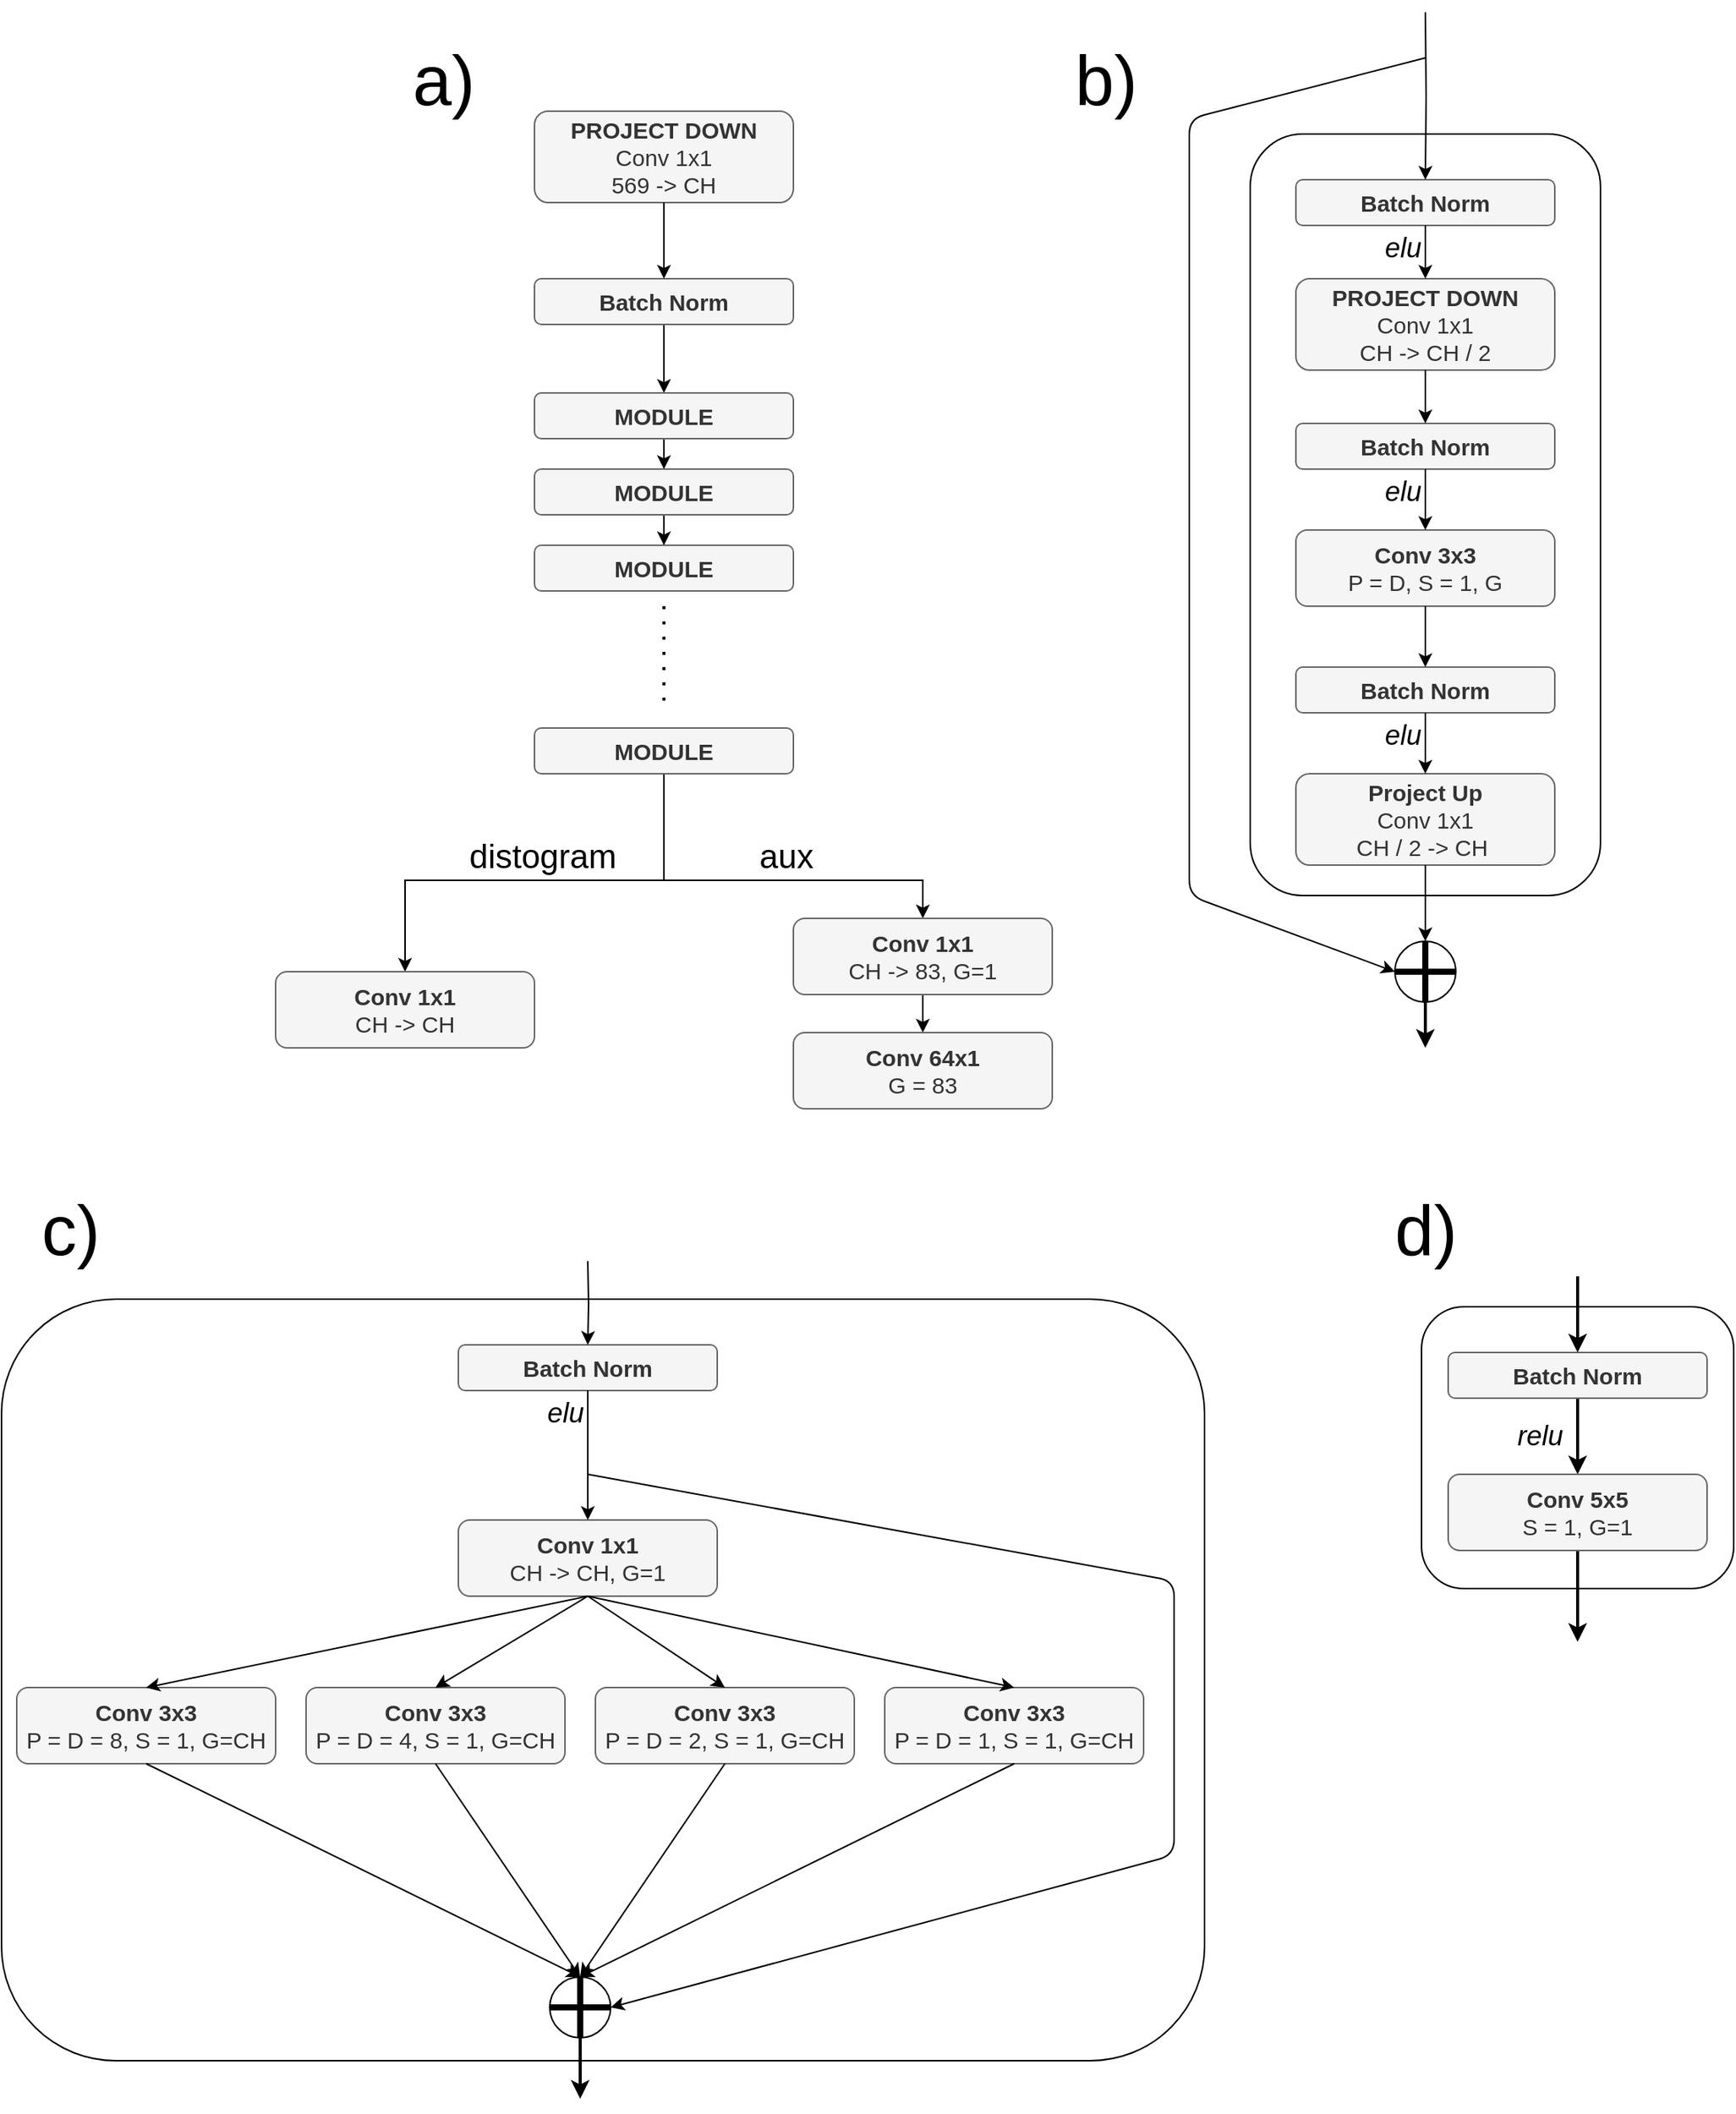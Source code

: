 <mxfile version="13.1.3" type="device"><diagram id="Dij9-x-Gpl9rRjqAEjoa" name="Page-1"><mxGraphModel dx="2763" dy="1016" grid="1" gridSize="10" guides="1" tooltips="1" connect="1" arrows="1" fold="1" page="1" pageScale="1" pageWidth="850" pageHeight="1100" math="1" shadow="0"><root><mxCell id="0"/><mxCell id="1" parent="0"/><mxCell id="HgZgtMXTi5sEFapmBQVv-112" value="" style="rounded=1;whiteSpace=wrap;html=1;shadow=0;glass=0;comic=0;gradientColor=none;fontSize=46;" parent="1" vertex="1"><mxGeometry x="662.5" y="880" width="205" height="185" as="geometry"/></mxCell><mxCell id="HgZgtMXTi5sEFapmBQVv-118" value="" style="edgeStyle=orthogonalEdgeStyle;rounded=0;orthogonalLoop=1;jettySize=auto;html=1;startArrow=none;startFill=0;endArrow=classic;endFill=1;strokeWidth=2;fontSize=46;" parent="1" source="HgZgtMXTi5sEFapmBQVv-32" edge="1"><mxGeometry relative="1" as="geometry"><mxPoint x="665" y="710" as="targetPoint"/></mxGeometry></mxCell><mxCell id="HgZgtMXTi5sEFapmBQVv-32" value="" style="ellipse;whiteSpace=wrap;html=1;aspect=fixed;fontSize=15;rotation=-180;" parent="1" vertex="1"><mxGeometry x="645" y="640" width="40" height="40" as="geometry"/></mxCell><mxCell id="HgZgtMXTi5sEFapmBQVv-33" value="" style="endArrow=none;html=1;strokeWidth=4;fontSize=15;entryX=0.5;entryY=0;entryDx=0;entryDy=0;exitX=0.5;exitY=1;exitDx=0;exitDy=0;" parent="1" source="HgZgtMXTi5sEFapmBQVv-32" target="HgZgtMXTi5sEFapmBQVv-32" edge="1"><mxGeometry width="50" height="50" relative="1" as="geometry"><mxPoint x="570" y="410" as="sourcePoint"/><mxPoint x="520" y="460" as="targetPoint"/></mxGeometry></mxCell><mxCell id="HgZgtMXTi5sEFapmBQVv-34" value="" style="endArrow=none;html=1;strokeWidth=4;fontSize=15;entryX=0;entryY=0.5;entryDx=0;entryDy=0;exitX=1;exitY=0.5;exitDx=0;exitDy=0;" parent="1" source="HgZgtMXTi5sEFapmBQVv-32" target="HgZgtMXTi5sEFapmBQVv-32" edge="1"><mxGeometry width="50" height="50" relative="1" as="geometry"><mxPoint x="560" y="560" as="sourcePoint"/><mxPoint x="510" y="610" as="targetPoint"/></mxGeometry></mxCell><mxCell id="HgZgtMXTi5sEFapmBQVv-30" value="" style="rounded=1;whiteSpace=wrap;html=1;fontSize=15;rotation=-180;" parent="1" vertex="1"><mxGeometry x="550" y="110" width="230" height="500" as="geometry"/></mxCell><mxCell id="HgZgtMXTi5sEFapmBQVv-4" value="&lt;b&gt;Batch Norm&lt;/b&gt;" style="rounded=1;whiteSpace=wrap;html=1;fontSize=15;fillColor=#f5f5f5;strokeColor=#666666;fontColor=#333333;rotation=0;direction=east;" parent="1" vertex="1"><mxGeometry x="580" y="140" width="170" height="30" as="geometry"/></mxCell><mxCell id="HgZgtMXTi5sEFapmBQVv-5" value="&lt;b&gt;PROJECT DOWN&lt;/b&gt;&lt;br&gt;Conv 1x1&lt;br&gt;CH -&amp;gt; CH / 2" style="rounded=1;whiteSpace=wrap;html=1;fontSize=15;fillColor=#f5f5f5;strokeColor=#666666;fontColor=#333333;rotation=0;" parent="1" vertex="1"><mxGeometry x="580" y="205" width="170" height="60" as="geometry"/></mxCell><mxCell id="HgZgtMXTi5sEFapmBQVv-6" value="" style="edgeStyle=orthogonalEdgeStyle;rounded=0;orthogonalLoop=1;jettySize=auto;html=1;fontSize=25;" parent="1" source="HgZgtMXTi5sEFapmBQVv-4" target="HgZgtMXTi5sEFapmBQVv-5" edge="1"><mxGeometry relative="1" as="geometry"/></mxCell><mxCell id="HgZgtMXTi5sEFapmBQVv-9" value="&lt;b&gt;Conv 3x3&lt;/b&gt;&lt;br&gt;P = D, S = 1, G" style="rounded=1;whiteSpace=wrap;html=1;fontSize=15;fillColor=#f5f5f5;strokeColor=#666666;fontColor=#333333;rotation=0;" parent="1" vertex="1"><mxGeometry x="580" y="370" width="170" height="50" as="geometry"/></mxCell><mxCell id="HgZgtMXTi5sEFapmBQVv-13" value="&lt;b&gt;Project Up&lt;/b&gt;&lt;br&gt;Conv 1x1&lt;br&gt;CH / 2 -&amp;gt; CH&amp;nbsp;" style="rounded=1;whiteSpace=wrap;html=1;fontSize=15;fillColor=#f5f5f5;strokeColor=#666666;fontColor=#333333;rotation=0;" parent="1" vertex="1"><mxGeometry x="580" y="530" width="170" height="60" as="geometry"/></mxCell><mxCell id="HgZgtMXTi5sEFapmBQVv-20" value="&lt;i&gt;elu&lt;/i&gt;" style="text;html=1;align=center;verticalAlign=middle;resizable=0;points=[];autosize=1;fontSize=18;rotation=0;" parent="1" vertex="1"><mxGeometry x="630" y="170" width="40" height="30" as="geometry"/></mxCell><mxCell id="HgZgtMXTi5sEFapmBQVv-21" value="&lt;i&gt;elu&lt;/i&gt;" style="text;html=1;align=center;verticalAlign=middle;resizable=0;points=[];autosize=1;fontSize=18;rotation=0;" parent="1" vertex="1"><mxGeometry x="630" y="330" width="40" height="30" as="geometry"/></mxCell><mxCell id="HgZgtMXTi5sEFapmBQVv-22" value="&lt;i&gt;elu&lt;/i&gt;" style="text;html=1;align=center;verticalAlign=middle;resizable=0;points=[];autosize=1;fontSize=18;rotation=0;" parent="1" vertex="1"><mxGeometry x="630" y="490" width="40" height="30" as="geometry"/></mxCell><mxCell id="HgZgtMXTi5sEFapmBQVv-23" value="&lt;b&gt;Batch Norm&lt;/b&gt;" style="rounded=1;whiteSpace=wrap;html=1;fontSize=15;comic=0;shadow=0;glass=0;fillColor=#f5f5f5;strokeColor=#666666;fontColor=#333333;rotation=0;" parent="1" vertex="1"><mxGeometry x="580" y="300" width="170" height="30" as="geometry"/></mxCell><mxCell id="HgZgtMXTi5sEFapmBQVv-8" value="" style="edgeStyle=orthogonalEdgeStyle;rounded=0;orthogonalLoop=1;jettySize=auto;html=1;fontSize=25;entryX=0.5;entryY=0;entryDx=0;entryDy=0;" parent="1" source="HgZgtMXTi5sEFapmBQVv-5" target="HgZgtMXTi5sEFapmBQVv-23" edge="1"><mxGeometry relative="1" as="geometry"><mxPoint x="665" y="300" as="targetPoint"/></mxGeometry></mxCell><mxCell id="HgZgtMXTi5sEFapmBQVv-10" value="" style="edgeStyle=orthogonalEdgeStyle;rounded=0;orthogonalLoop=1;jettySize=auto;html=1;fontSize=25;exitX=0.5;exitY=1;exitDx=0;exitDy=0;" parent="1" source="HgZgtMXTi5sEFapmBQVv-23" target="HgZgtMXTi5sEFapmBQVv-9" edge="1"><mxGeometry relative="1" as="geometry"><mxPoint x="665" y="350" as="sourcePoint"/></mxGeometry></mxCell><mxCell id="HgZgtMXTi5sEFapmBQVv-24" value="&lt;b&gt;Batch Norm&lt;/b&gt;" style="rounded=1;whiteSpace=wrap;html=1;fontSize=15;fillColor=#f5f5f5;strokeColor=#666666;fontColor=#333333;rotation=0;" parent="1" vertex="1"><mxGeometry x="580" y="460" width="170" height="30" as="geometry"/></mxCell><mxCell id="HgZgtMXTi5sEFapmBQVv-12" value="" style="edgeStyle=orthogonalEdgeStyle;rounded=0;orthogonalLoop=1;jettySize=auto;html=1;fontSize=25;entryX=0.5;entryY=0;entryDx=0;entryDy=0;" parent="1" source="HgZgtMXTi5sEFapmBQVv-9" target="HgZgtMXTi5sEFapmBQVv-24" edge="1"><mxGeometry relative="1" as="geometry"><mxPoint x="665" y="480" as="targetPoint"/></mxGeometry></mxCell><mxCell id="HgZgtMXTi5sEFapmBQVv-14" value="" style="edgeStyle=orthogonalEdgeStyle;rounded=0;orthogonalLoop=1;jettySize=auto;html=1;fontSize=25;exitX=0.5;exitY=1;exitDx=0;exitDy=0;" parent="1" source="HgZgtMXTi5sEFapmBQVv-24" target="HgZgtMXTi5sEFapmBQVv-13" edge="1"><mxGeometry relative="1" as="geometry"><mxPoint x="665" y="530" as="sourcePoint"/></mxGeometry></mxCell><mxCell id="HgZgtMXTi5sEFapmBQVv-27" value="" style="edgeStyle=orthogonalEdgeStyle;rounded=0;orthogonalLoop=1;jettySize=auto;html=1;fontSize=25;exitX=0.5;exitY=1;exitDx=0;exitDy=0;" parent="1" source="HgZgtMXTi5sEFapmBQVv-13" edge="1"><mxGeometry relative="1" as="geometry"><mxPoint x="655" y="410" as="sourcePoint"/><mxPoint x="665" y="640" as="targetPoint"/></mxGeometry></mxCell><mxCell id="HgZgtMXTi5sEFapmBQVv-29" value="" style="edgeStyle=orthogonalEdgeStyle;rounded=0;orthogonalLoop=1;jettySize=auto;html=1;fontSize=25;entryX=0.5;entryY=0;entryDx=0;entryDy=0;" parent="1" target="HgZgtMXTi5sEFapmBQVv-4" edge="1"><mxGeometry relative="1" as="geometry"><mxPoint x="665" y="30" as="sourcePoint"/><mxPoint x="655" y="200" as="targetPoint"/></mxGeometry></mxCell><mxCell id="HgZgtMXTi5sEFapmBQVv-31" value="" style="endArrow=classic;html=1;strokeWidth=1;fontSize=15;entryX=1;entryY=0.5;entryDx=0;entryDy=0;" parent="1" target="HgZgtMXTi5sEFapmBQVv-32" edge="1"><mxGeometry width="50" height="50" relative="1" as="geometry"><mxPoint x="665" y="60" as="sourcePoint"/><mxPoint x="660" y="640" as="targetPoint"/><Array as="points"><mxPoint x="510" y="100"/><mxPoint x="510" y="610"/></Array></mxGeometry></mxCell><mxCell id="HgZgtMXTi5sEFapmBQVv-67" value="" style="rounded=1;whiteSpace=wrap;html=1;fontSize=15;rotation=-180;" parent="1" vertex="1"><mxGeometry x="-270" y="875" width="790" height="500" as="geometry"/></mxCell><mxCell id="HgZgtMXTi5sEFapmBQVv-37" value="&lt;b&gt;Batch Norm&lt;/b&gt;" style="rounded=1;whiteSpace=wrap;html=1;fontSize=15;fillColor=#f5f5f5;strokeColor=#666666;fontColor=#333333;rotation=0;" parent="1" vertex="1"><mxGeometry x="30" y="905" width="170" height="30" as="geometry"/></mxCell><mxCell id="HgZgtMXTi5sEFapmBQVv-38" value="&lt;b&gt;Conv 1x1&lt;/b&gt;&lt;br&gt;CH -&amp;gt; CH, G=1" style="rounded=1;whiteSpace=wrap;html=1;fontSize=15;fillColor=#f5f5f5;strokeColor=#666666;fontColor=#333333;rotation=0;" parent="1" vertex="1"><mxGeometry x="30" y="1020" width="170" height="50" as="geometry"/></mxCell><mxCell id="HgZgtMXTi5sEFapmBQVv-44" value="" style="edgeStyle=orthogonalEdgeStyle;rounded=0;orthogonalLoop=1;jettySize=auto;html=1;startArrow=none;startFill=0;endArrow=classic;endFill=1;strokeWidth=1;fontSize=15;" parent="1" source="HgZgtMXTi5sEFapmBQVv-37" target="HgZgtMXTi5sEFapmBQVv-38" edge="1"><mxGeometry relative="1" as="geometry"/></mxCell><mxCell id="HgZgtMXTi5sEFapmBQVv-39" value="&lt;b&gt;Conv 3x3&lt;/b&gt;&lt;br&gt;P = D = 1, S = 1, G=CH" style="rounded=1;whiteSpace=wrap;html=1;fontSize=15;fillColor=#f5f5f5;strokeColor=#666666;fontColor=#333333;rotation=0;" parent="1" vertex="1"><mxGeometry x="310" y="1130" width="170" height="50" as="geometry"/></mxCell><mxCell id="HgZgtMXTi5sEFapmBQVv-41" value="&lt;b&gt;Conv 3x3&lt;/b&gt;&lt;br&gt;P = D = 2, S = 1, G=CH" style="rounded=1;whiteSpace=wrap;html=1;fontSize=15;fillColor=#f5f5f5;strokeColor=#666666;fontColor=#333333;rotation=0;" parent="1" vertex="1"><mxGeometry x="120" y="1130" width="170" height="50" as="geometry"/></mxCell><mxCell id="HgZgtMXTi5sEFapmBQVv-42" value="&lt;b&gt;Conv 3x3&lt;/b&gt;&lt;br&gt;P = D = 4, S = 1, G=CH" style="rounded=1;whiteSpace=wrap;html=1;fontSize=15;fillColor=#f5f5f5;strokeColor=#666666;fontColor=#333333;rotation=0;" parent="1" vertex="1"><mxGeometry x="-70" y="1130" width="170" height="50" as="geometry"/></mxCell><mxCell id="HgZgtMXTi5sEFapmBQVv-43" value="&lt;b&gt;Conv 3x3&lt;/b&gt;&lt;br&gt;P = D = 8, S = 1, G=CH" style="rounded=1;whiteSpace=wrap;html=1;fontSize=15;fillColor=#f5f5f5;strokeColor=#666666;fontColor=#333333;rotation=0;" parent="1" vertex="1"><mxGeometry x="-260" y="1130" width="170" height="50" as="geometry"/></mxCell><mxCell id="HgZgtMXTi5sEFapmBQVv-52" value="&lt;i&gt;elu&lt;/i&gt;" style="text;html=1;align=center;verticalAlign=middle;resizable=0;points=[];autosize=1;fontSize=18;rotation=0;" parent="1" vertex="1"><mxGeometry x="80" y="935" width="40" height="30" as="geometry"/></mxCell><mxCell id="HgZgtMXTi5sEFapmBQVv-53" value="" style="edgeStyle=orthogonalEdgeStyle;rounded=0;orthogonalLoop=1;jettySize=auto;html=1;fontSize=25;entryX=0.5;entryY=0;entryDx=0;entryDy=0;" parent="1" target="HgZgtMXTi5sEFapmBQVv-37" edge="1"><mxGeometry relative="1" as="geometry"><mxPoint x="115" y="850" as="sourcePoint"/><mxPoint x="745" y="950" as="targetPoint"/></mxGeometry></mxCell><mxCell id="HgZgtMXTi5sEFapmBQVv-116" value="" style="edgeStyle=orthogonalEdgeStyle;rounded=0;orthogonalLoop=1;jettySize=auto;html=1;startArrow=none;startFill=0;endArrow=classic;endFill=1;strokeWidth=2;fontSize=46;" parent="1" source="HgZgtMXTi5sEFapmBQVv-62" edge="1"><mxGeometry relative="1" as="geometry"><mxPoint x="110" y="1400" as="targetPoint"/></mxGeometry></mxCell><mxCell id="HgZgtMXTi5sEFapmBQVv-62" value="" style="ellipse;whiteSpace=wrap;html=1;aspect=fixed;fontSize=15;rotation=-180;" parent="1" vertex="1"><mxGeometry x="90" y="1320" width="40" height="40" as="geometry"/></mxCell><mxCell id="HgZgtMXTi5sEFapmBQVv-63" value="" style="endArrow=none;html=1;strokeWidth=4;fontSize=15;entryX=0.5;entryY=0;entryDx=0;entryDy=0;exitX=0.5;exitY=1;exitDx=0;exitDy=0;" parent="1" source="HgZgtMXTi5sEFapmBQVv-62" target="HgZgtMXTi5sEFapmBQVv-62" edge="1"><mxGeometry width="50" height="50" relative="1" as="geometry"><mxPoint x="105" y="1170" as="sourcePoint"/><mxPoint x="55" y="1220" as="targetPoint"/></mxGeometry></mxCell><mxCell id="HgZgtMXTi5sEFapmBQVv-64" value="" style="endArrow=none;html=1;strokeWidth=4;fontSize=15;entryX=0;entryY=0.5;entryDx=0;entryDy=0;exitX=1;exitY=0.5;exitDx=0;exitDy=0;" parent="1" source="HgZgtMXTi5sEFapmBQVv-62" target="HgZgtMXTi5sEFapmBQVv-62" edge="1"><mxGeometry width="50" height="50" relative="1" as="geometry"><mxPoint x="95" y="1320" as="sourcePoint"/><mxPoint x="45" y="1370" as="targetPoint"/></mxGeometry></mxCell><mxCell id="HgZgtMXTi5sEFapmBQVv-68" value="" style="endArrow=classic;html=1;strokeWidth=1;fontSize=15;" parent="1" edge="1"><mxGeometry width="50" height="50" relative="1" as="geometry"><mxPoint x="115" y="990" as="sourcePoint"/><mxPoint x="130" y="1340" as="targetPoint"/><Array as="points"><mxPoint x="500" y="1060"/><mxPoint x="500" y="1240"/></Array></mxGeometry></mxCell><mxCell id="HgZgtMXTi5sEFapmBQVv-74" value="&lt;b&gt;PROJECT DOWN&lt;/b&gt;&lt;br&gt;Conv 1x1&lt;br&gt;569 -&amp;gt; CH" style="rounded=1;whiteSpace=wrap;html=1;fontSize=15;fillColor=#f5f5f5;strokeColor=#666666;fontColor=#333333;rotation=0;" parent="1" vertex="1"><mxGeometry x="80" y="95" width="170" height="60" as="geometry"/></mxCell><mxCell id="HgZgtMXTi5sEFapmBQVv-77" value="" style="edgeStyle=orthogonalEdgeStyle;rounded=0;orthogonalLoop=1;jettySize=auto;html=1;startArrow=none;startFill=0;endArrow=classic;endFill=1;strokeWidth=1;fontSize=22;" parent="1" source="HgZgtMXTi5sEFapmBQVv-75" target="HgZgtMXTi5sEFapmBQVv-76" edge="1"><mxGeometry relative="1" as="geometry"/></mxCell><mxCell id="HgZgtMXTi5sEFapmBQVv-75" value="&lt;b&gt;Batch Norm&lt;/b&gt;" style="rounded=1;whiteSpace=wrap;html=1;fontSize=15;fillColor=#f5f5f5;strokeColor=#666666;fontColor=#333333;rotation=0;direction=east;" parent="1" vertex="1"><mxGeometry x="80" y="205" width="170" height="30" as="geometry"/></mxCell><mxCell id="HgZgtMXTi5sEFapmBQVv-85" value="" style="edgeStyle=orthogonalEdgeStyle;rounded=0;orthogonalLoop=1;jettySize=auto;html=1;startArrow=none;startFill=0;endArrow=classic;endFill=1;strokeWidth=1;fontSize=22;" parent="1" source="HgZgtMXTi5sEFapmBQVv-76" target="HgZgtMXTi5sEFapmBQVv-84" edge="1"><mxGeometry relative="1" as="geometry"/></mxCell><mxCell id="HgZgtMXTi5sEFapmBQVv-76" value="&lt;b&gt;MODULE&lt;/b&gt;" style="rounded=1;whiteSpace=wrap;html=1;fontSize=15;fillColor=#f5f5f5;strokeColor=#666666;fontColor=#333333;rotation=0;direction=east;" parent="1" vertex="1"><mxGeometry x="80" y="280" width="170" height="30" as="geometry"/></mxCell><mxCell id="HgZgtMXTi5sEFapmBQVv-87" value="" style="edgeStyle=orthogonalEdgeStyle;rounded=0;orthogonalLoop=1;jettySize=auto;html=1;startArrow=none;startFill=0;endArrow=classic;endFill=1;strokeWidth=1;fontSize=22;" parent="1" source="HgZgtMXTi5sEFapmBQVv-84" target="HgZgtMXTi5sEFapmBQVv-86" edge="1"><mxGeometry relative="1" as="geometry"/></mxCell><mxCell id="HgZgtMXTi5sEFapmBQVv-84" value="&lt;b&gt;MODULE&lt;/b&gt;" style="rounded=1;whiteSpace=wrap;html=1;fontSize=15;fillColor=#f5f5f5;strokeColor=#666666;fontColor=#333333;rotation=0;direction=east;" parent="1" vertex="1"><mxGeometry x="80" y="330" width="170" height="30" as="geometry"/></mxCell><mxCell id="HgZgtMXTi5sEFapmBQVv-90" value="" style="edgeStyle=orthogonalEdgeStyle;rounded=0;orthogonalLoop=1;jettySize=auto;html=1;startArrow=none;startFill=0;endArrow=none;endFill=0;strokeWidth=2;fontSize=22;dashed=1;dashPattern=1 4;" parent="1" edge="1"><mxGeometry relative="1" as="geometry"><mxPoint x="165" y="420" as="sourcePoint"/><mxPoint x="165" y="490" as="targetPoint"/></mxGeometry></mxCell><mxCell id="HgZgtMXTi5sEFapmBQVv-86" value="&lt;b&gt;MODULE&lt;/b&gt;" style="rounded=1;whiteSpace=wrap;html=1;fontSize=15;fillColor=#f5f5f5;strokeColor=#666666;fontColor=#333333;rotation=0;direction=east;" parent="1" vertex="1"><mxGeometry x="80" y="380" width="170" height="30" as="geometry"/></mxCell><mxCell id="HgZgtMXTi5sEFapmBQVv-83" value="" style="endArrow=classic;html=1;strokeWidth=1;fontSize=22;exitX=0.5;exitY=1;exitDx=0;exitDy=0;entryX=0.5;entryY=0;entryDx=0;entryDy=0;" parent="1" source="HgZgtMXTi5sEFapmBQVv-74" target="HgZgtMXTi5sEFapmBQVv-75" edge="1"><mxGeometry width="50" height="50" relative="1" as="geometry"><mxPoint x="130" y="330" as="sourcePoint"/><mxPoint x="180" y="280" as="targetPoint"/></mxGeometry></mxCell><mxCell id="HgZgtMXTi5sEFapmBQVv-93" value="" style="edgeStyle=orthogonalEdgeStyle;rounded=0;orthogonalLoop=1;jettySize=auto;html=1;startArrow=none;startFill=0;endArrow=classic;endFill=1;strokeWidth=1;fontSize=22;entryX=0.5;entryY=0;entryDx=0;entryDy=0;" parent="1" source="HgZgtMXTi5sEFapmBQVv-91" target="HgZgtMXTi5sEFapmBQVv-98" edge="1"><mxGeometry relative="1" as="geometry"><mxPoint x="-5" y="670" as="targetPoint"/><Array as="points"><mxPoint x="165" y="600"/><mxPoint x="-5" y="600"/></Array></mxGeometry></mxCell><mxCell id="HgZgtMXTi5sEFapmBQVv-95" value="" style="edgeStyle=orthogonalEdgeStyle;rounded=0;orthogonalLoop=1;jettySize=auto;html=1;startArrow=none;startFill=0;endArrow=classic;endFill=1;strokeWidth=1;fontSize=22;" parent="1" source="HgZgtMXTi5sEFapmBQVv-91" target="HgZgtMXTi5sEFapmBQVv-99" edge="1"><mxGeometry relative="1" as="geometry"><mxPoint x="335" y="670" as="targetPoint"/><Array as="points"><mxPoint x="165" y="600"/><mxPoint x="335" y="600"/></Array></mxGeometry></mxCell><mxCell id="HgZgtMXTi5sEFapmBQVv-91" value="&lt;b&gt;MODULE&lt;/b&gt;" style="rounded=1;whiteSpace=wrap;html=1;fontSize=15;fillColor=#f5f5f5;strokeColor=#666666;fontColor=#333333;rotation=0;direction=east;" parent="1" vertex="1"><mxGeometry x="80" y="500" width="170" height="30" as="geometry"/></mxCell><mxCell id="HgZgtMXTi5sEFapmBQVv-96" value="distogram" style="text;html=1;align=center;verticalAlign=middle;resizable=0;points=[];autosize=1;fontSize=22;" parent="1" vertex="1"><mxGeometry x="30" y="570" width="110" height="30" as="geometry"/></mxCell><mxCell id="HgZgtMXTi5sEFapmBQVv-97" value="aux" style="text;html=1;align=center;verticalAlign=middle;resizable=0;points=[];autosize=1;fontSize=22;" parent="1" vertex="1"><mxGeometry x="220" y="570" width="50" height="30" as="geometry"/></mxCell><mxCell id="HgZgtMXTi5sEFapmBQVv-98" value="&lt;b&gt;Conv 1x1&lt;/b&gt;&lt;br&gt;CH -&amp;gt; CH" style="rounded=1;whiteSpace=wrap;html=1;fontSize=15;fillColor=#f5f5f5;strokeColor=#666666;fontColor=#333333;rotation=0;" parent="1" vertex="1"><mxGeometry x="-90" y="660" width="170" height="50" as="geometry"/></mxCell><mxCell id="HgZgtMXTi5sEFapmBQVv-101" value="" style="edgeStyle=orthogonalEdgeStyle;rounded=0;orthogonalLoop=1;jettySize=auto;html=1;startArrow=none;startFill=0;endArrow=classic;endFill=1;strokeWidth=1;fontSize=22;" parent="1" source="HgZgtMXTi5sEFapmBQVv-99" target="HgZgtMXTi5sEFapmBQVv-100" edge="1"><mxGeometry relative="1" as="geometry"/></mxCell><mxCell id="HgZgtMXTi5sEFapmBQVv-99" value="&lt;b&gt;Conv 1x1&lt;/b&gt;&lt;br&gt;CH -&amp;gt; 83, G=1" style="rounded=1;whiteSpace=wrap;html=1;fontSize=15;fillColor=#f5f5f5;strokeColor=#666666;fontColor=#333333;rotation=0;" parent="1" vertex="1"><mxGeometry x="250" y="625" width="170" height="50" as="geometry"/></mxCell><mxCell id="HgZgtMXTi5sEFapmBQVv-100" value="&lt;b&gt;Conv 64x1&lt;/b&gt;&lt;br&gt;G = 83" style="rounded=1;whiteSpace=wrap;html=1;fontSize=15;fillColor=#f5f5f5;strokeColor=#666666;fontColor=#333333;rotation=0;" parent="1" vertex="1"><mxGeometry x="250" y="700" width="170" height="50" as="geometry"/></mxCell><mxCell id="HgZgtMXTi5sEFapmBQVv-103" value="a)" style="text;html=1;align=center;verticalAlign=middle;resizable=0;points=[];autosize=1;fontSize=46;" parent="1" vertex="1"><mxGeometry x="-10" y="45" width="60" height="60" as="geometry"/></mxCell><mxCell id="HgZgtMXTi5sEFapmBQVv-104" value="b)" style="text;html=1;align=center;verticalAlign=middle;resizable=0;points=[];autosize=1;fontSize=46;" parent="1" vertex="1"><mxGeometry x="425" y="45" width="60" height="60" as="geometry"/></mxCell><mxCell id="HgZgtMXTi5sEFapmBQVv-105" value="c)" style="text;html=1;align=center;verticalAlign=middle;resizable=0;points=[];autosize=1;fontSize=46;" parent="1" vertex="1"><mxGeometry x="-250" y="800" width="50" height="60" as="geometry"/></mxCell><mxCell id="HgZgtMXTi5sEFapmBQVv-106" value="d)" style="text;html=1;align=center;verticalAlign=middle;resizable=0;points=[];autosize=1;fontSize=46;" parent="1" vertex="1"><mxGeometry x="635" y="800" width="60" height="60" as="geometry"/></mxCell><mxCell id="HgZgtMXTi5sEFapmBQVv-110" value="" style="edgeStyle=orthogonalEdgeStyle;rounded=0;orthogonalLoop=1;jettySize=auto;html=1;startArrow=none;startFill=0;endArrow=classic;endFill=1;strokeWidth=2;fontSize=46;" parent="1" source="HgZgtMXTi5sEFapmBQVv-107" edge="1"><mxGeometry relative="1" as="geometry"><mxPoint x="765" y="990" as="targetPoint"/></mxGeometry></mxCell><mxCell id="HgZgtMXTi5sEFapmBQVv-107" value="&lt;b&gt;Batch Norm&lt;/b&gt;" style="rounded=1;whiteSpace=wrap;html=1;fontSize=15;fillColor=#f5f5f5;strokeColor=#666666;fontColor=#333333;rotation=0;direction=east;" parent="1" vertex="1"><mxGeometry x="680" y="910" width="170" height="30" as="geometry"/></mxCell><mxCell id="HgZgtMXTi5sEFapmBQVv-108" value="&lt;i&gt;relu&lt;/i&gt;" style="text;html=1;align=center;verticalAlign=middle;resizable=0;points=[];autosize=1;fontSize=18;rotation=0;" parent="1" vertex="1"><mxGeometry x="715" y="950" width="50" height="30" as="geometry"/></mxCell><mxCell id="HgZgtMXTi5sEFapmBQVv-114" value="" style="edgeStyle=orthogonalEdgeStyle;rounded=0;orthogonalLoop=1;jettySize=auto;html=1;startArrow=none;startFill=0;endArrow=classic;endFill=1;strokeWidth=2;fontSize=46;" parent="1" source="HgZgtMXTi5sEFapmBQVv-111" edge="1"><mxGeometry relative="1" as="geometry"><mxPoint x="765" y="1100" as="targetPoint"/></mxGeometry></mxCell><mxCell id="HgZgtMXTi5sEFapmBQVv-111" value="&lt;b&gt;Conv 5x5&lt;/b&gt;&lt;br&gt;S = 1, G=1" style="rounded=1;whiteSpace=wrap;html=1;fontSize=15;fillColor=#f5f5f5;strokeColor=#666666;fontColor=#333333;rotation=0;" parent="1" vertex="1"><mxGeometry x="680" y="990" width="170" height="50" as="geometry"/></mxCell><mxCell id="HgZgtMXTi5sEFapmBQVv-119" value="" style="endArrow=classic;html=1;strokeWidth=2;fontSize=46;entryX=0.5;entryY=0;entryDx=0;entryDy=0;" parent="1" target="HgZgtMXTi5sEFapmBQVv-107" edge="1"><mxGeometry width="50" height="50" relative="1" as="geometry"><mxPoint x="765" y="860" as="sourcePoint"/><mxPoint x="720" y="940" as="targetPoint"/></mxGeometry></mxCell><mxCell id="DtZUMPQ_Lhw7hTfkijPP-1" value="" style="endArrow=classic;html=1;entryX=0.5;entryY=0;entryDx=0;entryDy=0;exitX=0.5;exitY=1;exitDx=0;exitDy=0;" edge="1" parent="1" source="HgZgtMXTi5sEFapmBQVv-38" target="HgZgtMXTi5sEFapmBQVv-42"><mxGeometry width="50" height="50" relative="1" as="geometry"><mxPoint x="110" y="1150" as="sourcePoint"/><mxPoint x="160" y="1100" as="targetPoint"/></mxGeometry></mxCell><mxCell id="DtZUMPQ_Lhw7hTfkijPP-2" value="" style="endArrow=classic;html=1;exitX=0.5;exitY=1;exitDx=0;exitDy=0;entryX=0.5;entryY=0;entryDx=0;entryDy=0;" edge="1" parent="1" source="HgZgtMXTi5sEFapmBQVv-38" target="HgZgtMXTi5sEFapmBQVv-43"><mxGeometry width="50" height="50" relative="1" as="geometry"><mxPoint x="110" y="1130" as="sourcePoint"/><mxPoint x="160" y="1080" as="targetPoint"/></mxGeometry></mxCell><mxCell id="DtZUMPQ_Lhw7hTfkijPP-3" value="" style="endArrow=classic;html=1;exitX=0.5;exitY=1;exitDx=0;exitDy=0;entryX=0.5;entryY=0;entryDx=0;entryDy=0;" edge="1" parent="1" source="HgZgtMXTi5sEFapmBQVv-38" target="HgZgtMXTi5sEFapmBQVv-41"><mxGeometry width="50" height="50" relative="1" as="geometry"><mxPoint x="160" y="1100" as="sourcePoint"/><mxPoint x="210" y="1050" as="targetPoint"/></mxGeometry></mxCell><mxCell id="DtZUMPQ_Lhw7hTfkijPP-4" value="" style="endArrow=classic;html=1;exitX=0.5;exitY=1;exitDx=0;exitDy=0;entryX=0.5;entryY=0;entryDx=0;entryDy=0;" edge="1" parent="1" source="HgZgtMXTi5sEFapmBQVv-38" target="HgZgtMXTi5sEFapmBQVv-39"><mxGeometry width="50" height="50" relative="1" as="geometry"><mxPoint x="160" y="1100" as="sourcePoint"/><mxPoint x="210" y="1050" as="targetPoint"/></mxGeometry></mxCell><mxCell id="DtZUMPQ_Lhw7hTfkijPP-5" value="" style="endArrow=classic;html=1;exitX=0.5;exitY=1;exitDx=0;exitDy=0;entryX=0.5;entryY=1;entryDx=0;entryDy=0;" edge="1" parent="1" source="HgZgtMXTi5sEFapmBQVv-43" target="HgZgtMXTi5sEFapmBQVv-62"><mxGeometry width="50" height="50" relative="1" as="geometry"><mxPoint x="30" y="1120" as="sourcePoint"/><mxPoint x="80" y="1070" as="targetPoint"/></mxGeometry></mxCell><mxCell id="DtZUMPQ_Lhw7hTfkijPP-6" value="" style="endArrow=classic;html=1;exitX=0.5;exitY=1;exitDx=0;exitDy=0;" edge="1" parent="1" source="HgZgtMXTi5sEFapmBQVv-42"><mxGeometry width="50" height="50" relative="1" as="geometry"><mxPoint x="-165" y="1190" as="sourcePoint"/><mxPoint x="110" y="1320" as="targetPoint"/></mxGeometry></mxCell><mxCell id="DtZUMPQ_Lhw7hTfkijPP-7" value="" style="endArrow=classic;html=1;exitX=0.5;exitY=1;exitDx=0;exitDy=0;" edge="1" parent="1" source="HgZgtMXTi5sEFapmBQVv-41"><mxGeometry width="50" height="50" relative="1" as="geometry"><mxPoint x="-155" y="1200" as="sourcePoint"/><mxPoint x="110" y="1320" as="targetPoint"/></mxGeometry></mxCell><mxCell id="DtZUMPQ_Lhw7hTfkijPP-8" value="" style="endArrow=classic;html=1;exitX=0.5;exitY=1;exitDx=0;exitDy=0;" edge="1" parent="1" source="HgZgtMXTi5sEFapmBQVv-39"><mxGeometry width="50" height="50" relative="1" as="geometry"><mxPoint x="-145" y="1210" as="sourcePoint"/><mxPoint x="110" y="1320" as="targetPoint"/></mxGeometry></mxCell></root></mxGraphModel></diagram></mxfile>